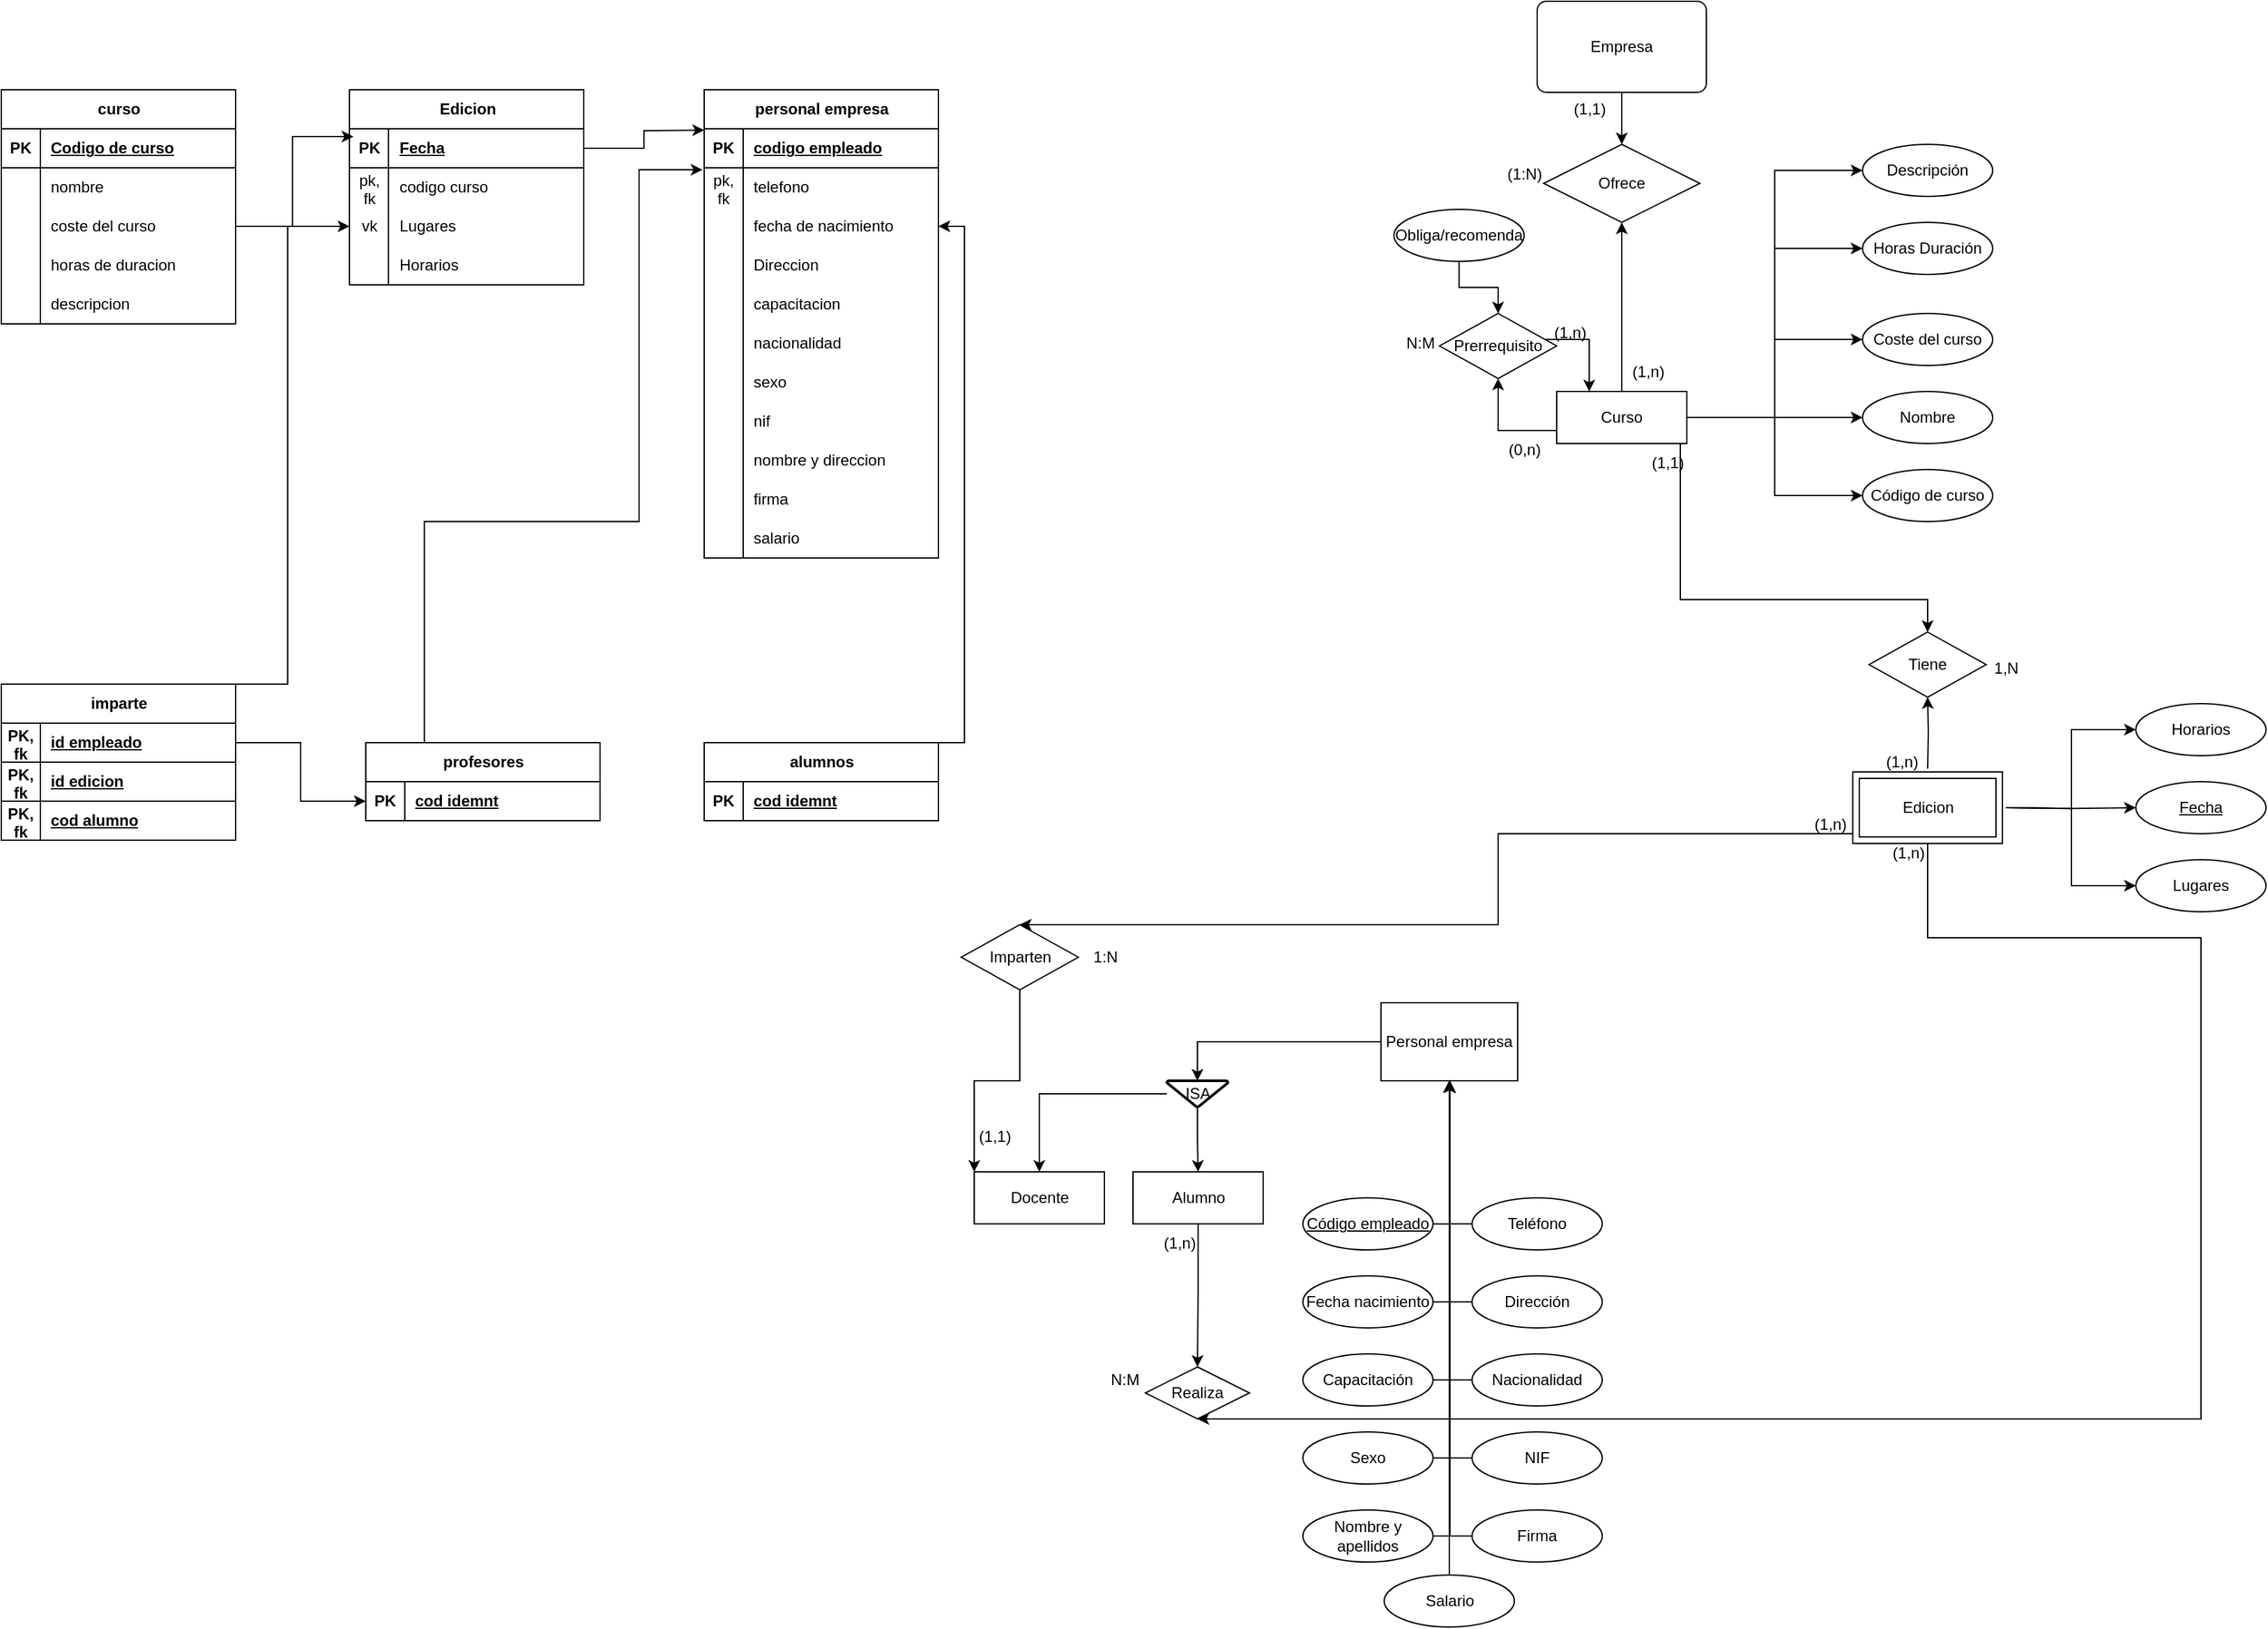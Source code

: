 <mxfile version="22.0.3" type="device">
  <diagram name="Página-1" id="xUtATmZy8wjz9PHD3V7L">
    <mxGraphModel dx="3623" dy="984" grid="1" gridSize="10" guides="1" tooltips="1" connect="1" arrows="1" fold="1" page="1" pageScale="1" pageWidth="827" pageHeight="1169" math="0" shadow="0">
      <root>
        <mxCell id="0" />
        <mxCell id="1" parent="0" />
        <mxCell id="mqHe-jSZlzRlxJdrR_HA-22" style="edgeStyle=orthogonalEdgeStyle;rounded=0;orthogonalLoop=1;jettySize=auto;html=1;entryX=0.5;entryY=0;entryDx=0;entryDy=0;" parent="1" source="mqHe-jSZlzRlxJdrR_HA-5" target="mqHe-jSZlzRlxJdrR_HA-20" edge="1">
          <mxGeometry relative="1" as="geometry" />
        </mxCell>
        <mxCell id="mqHe-jSZlzRlxJdrR_HA-5" value="Empresa" style="rounded=1;arcSize=10;whiteSpace=wrap;html=1;align=center;" parent="1" vertex="1">
          <mxGeometry x="90" y="50" width="130" height="70" as="geometry" />
        </mxCell>
        <mxCell id="mqHe-jSZlzRlxJdrR_HA-21" style="edgeStyle=orthogonalEdgeStyle;rounded=0;orthogonalLoop=1;jettySize=auto;html=1;entryX=0.5;entryY=1;entryDx=0;entryDy=0;" parent="1" source="mqHe-jSZlzRlxJdrR_HA-19" target="mqHe-jSZlzRlxJdrR_HA-20" edge="1">
          <mxGeometry relative="1" as="geometry" />
        </mxCell>
        <mxCell id="mqHe-jSZlzRlxJdrR_HA-33" style="edgeStyle=orthogonalEdgeStyle;rounded=0;orthogonalLoop=1;jettySize=auto;html=1;entryX=0;entryY=0.5;entryDx=0;entryDy=0;" parent="1" source="mqHe-jSZlzRlxJdrR_HA-19" target="mqHe-jSZlzRlxJdrR_HA-28" edge="1">
          <mxGeometry relative="1" as="geometry" />
        </mxCell>
        <mxCell id="mqHe-jSZlzRlxJdrR_HA-34" style="edgeStyle=orthogonalEdgeStyle;rounded=0;orthogonalLoop=1;jettySize=auto;html=1;entryX=0;entryY=0.5;entryDx=0;entryDy=0;" parent="1" source="mqHe-jSZlzRlxJdrR_HA-19" target="mqHe-jSZlzRlxJdrR_HA-26" edge="1">
          <mxGeometry relative="1" as="geometry" />
        </mxCell>
        <mxCell id="mqHe-jSZlzRlxJdrR_HA-35" style="edgeStyle=orthogonalEdgeStyle;rounded=0;orthogonalLoop=1;jettySize=auto;html=1;entryX=0;entryY=0.5;entryDx=0;entryDy=0;" parent="1" source="mqHe-jSZlzRlxJdrR_HA-19" target="mqHe-jSZlzRlxJdrR_HA-24" edge="1">
          <mxGeometry relative="1" as="geometry" />
        </mxCell>
        <mxCell id="mqHe-jSZlzRlxJdrR_HA-36" style="edgeStyle=orthogonalEdgeStyle;rounded=0;orthogonalLoop=1;jettySize=auto;html=1;entryX=0;entryY=0.5;entryDx=0;entryDy=0;" parent="1" source="mqHe-jSZlzRlxJdrR_HA-19" target="mqHe-jSZlzRlxJdrR_HA-30" edge="1">
          <mxGeometry relative="1" as="geometry" />
        </mxCell>
        <mxCell id="mqHe-jSZlzRlxJdrR_HA-37" style="edgeStyle=orthogonalEdgeStyle;rounded=0;orthogonalLoop=1;jettySize=auto;html=1;entryX=0;entryY=0.5;entryDx=0;entryDy=0;" parent="1" source="mqHe-jSZlzRlxJdrR_HA-19" target="mqHe-jSZlzRlxJdrR_HA-32" edge="1">
          <mxGeometry relative="1" as="geometry" />
        </mxCell>
        <mxCell id="mqHe-jSZlzRlxJdrR_HA-42" style="edgeStyle=orthogonalEdgeStyle;rounded=0;orthogonalLoop=1;jettySize=auto;html=1;entryX=0.5;entryY=0;entryDx=0;entryDy=0;" parent="1" source="mqHe-jSZlzRlxJdrR_HA-19" target="mqHe-jSZlzRlxJdrR_HA-41" edge="1">
          <mxGeometry relative="1" as="geometry">
            <Array as="points">
              <mxPoint x="200" y="510" />
              <mxPoint x="390" y="510" />
            </Array>
          </mxGeometry>
        </mxCell>
        <mxCell id="mqHe-jSZlzRlxJdrR_HA-49" style="edgeStyle=orthogonalEdgeStyle;rounded=0;orthogonalLoop=1;jettySize=auto;html=1;entryX=0.5;entryY=1;entryDx=0;entryDy=0;" parent="1" source="mqHe-jSZlzRlxJdrR_HA-19" target="mqHe-jSZlzRlxJdrR_HA-46" edge="1">
          <mxGeometry relative="1" as="geometry">
            <Array as="points">
              <mxPoint x="60" y="380" />
            </Array>
          </mxGeometry>
        </mxCell>
        <mxCell id="mqHe-jSZlzRlxJdrR_HA-19" value="Curso" style="whiteSpace=wrap;html=1;align=center;" parent="1" vertex="1">
          <mxGeometry x="105" y="350" width="100" height="40" as="geometry" />
        </mxCell>
        <mxCell id="mqHe-jSZlzRlxJdrR_HA-20" value="Ofrece" style="shape=rhombus;perimeter=rhombusPerimeter;whiteSpace=wrap;html=1;align=center;" parent="1" vertex="1">
          <mxGeometry x="95" y="160" width="120" height="60" as="geometry" />
        </mxCell>
        <mxCell id="mqHe-jSZlzRlxJdrR_HA-24" value="Coste del curso" style="ellipse;whiteSpace=wrap;html=1;align=center;" parent="1" vertex="1">
          <mxGeometry x="340" y="290" width="100" height="40" as="geometry" />
        </mxCell>
        <mxCell id="mqHe-jSZlzRlxJdrR_HA-26" value="Horas Duración" style="ellipse;whiteSpace=wrap;html=1;align=center;" parent="1" vertex="1">
          <mxGeometry x="340" y="220" width="100" height="40" as="geometry" />
        </mxCell>
        <mxCell id="mqHe-jSZlzRlxJdrR_HA-28" value="Descripción" style="ellipse;whiteSpace=wrap;html=1;align=center;" parent="1" vertex="1">
          <mxGeometry x="340" y="160" width="100" height="40" as="geometry" />
        </mxCell>
        <mxCell id="mqHe-jSZlzRlxJdrR_HA-30" value="Nombre" style="ellipse;whiteSpace=wrap;html=1;align=center;" parent="1" vertex="1">
          <mxGeometry x="340" y="350" width="100" height="40" as="geometry" />
        </mxCell>
        <mxCell id="mqHe-jSZlzRlxJdrR_HA-32" value="Código de curso" style="ellipse;whiteSpace=wrap;html=1;align=center;" parent="1" vertex="1">
          <mxGeometry x="340" y="410" width="100" height="40" as="geometry" />
        </mxCell>
        <mxCell id="mqHe-jSZlzRlxJdrR_HA-41" value="Tiene" style="shape=rhombus;perimeter=rhombusPerimeter;whiteSpace=wrap;html=1;align=center;" parent="1" vertex="1">
          <mxGeometry x="345" y="535" width="90" height="50" as="geometry" />
        </mxCell>
        <mxCell id="mqHe-jSZlzRlxJdrR_HA-44" style="edgeStyle=orthogonalEdgeStyle;rounded=0;orthogonalLoop=1;jettySize=auto;html=1;entryX=0.5;entryY=1;entryDx=0;entryDy=0;" parent="1" target="mqHe-jSZlzRlxJdrR_HA-41" edge="1">
          <mxGeometry relative="1" as="geometry">
            <mxPoint x="390" y="640" as="sourcePoint" />
          </mxGeometry>
        </mxCell>
        <mxCell id="mqHe-jSZlzRlxJdrR_HA-86" style="edgeStyle=orthogonalEdgeStyle;rounded=0;orthogonalLoop=1;jettySize=auto;html=1;entryX=0;entryY=0.5;entryDx=0;entryDy=0;" parent="1" target="mqHe-jSZlzRlxJdrR_HA-83" edge="1">
          <mxGeometry relative="1" as="geometry">
            <mxPoint x="450" y="670.053" as="sourcePoint" />
          </mxGeometry>
        </mxCell>
        <mxCell id="mqHe-jSZlzRlxJdrR_HA-87" style="edgeStyle=orthogonalEdgeStyle;rounded=0;orthogonalLoop=1;jettySize=auto;html=1;entryX=0;entryY=0.5;entryDx=0;entryDy=0;" parent="1" edge="1">
          <mxGeometry relative="1" as="geometry">
            <mxPoint x="450" y="670.053" as="sourcePoint" />
            <mxPoint x="550" y="670" as="targetPoint" />
          </mxGeometry>
        </mxCell>
        <mxCell id="mqHe-jSZlzRlxJdrR_HA-88" style="edgeStyle=orthogonalEdgeStyle;rounded=0;orthogonalLoop=1;jettySize=auto;html=1;entryX=0;entryY=0.5;entryDx=0;entryDy=0;" parent="1" target="mqHe-jSZlzRlxJdrR_HA-85" edge="1">
          <mxGeometry relative="1" as="geometry">
            <mxPoint x="450" y="670.053" as="sourcePoint" />
          </mxGeometry>
        </mxCell>
        <mxCell id="mqHe-jSZlzRlxJdrR_HA-50" style="edgeStyle=orthogonalEdgeStyle;rounded=0;orthogonalLoop=1;jettySize=auto;html=1;entryX=0.25;entryY=0;entryDx=0;entryDy=0;" parent="1" source="mqHe-jSZlzRlxJdrR_HA-46" target="mqHe-jSZlzRlxJdrR_HA-19" edge="1">
          <mxGeometry relative="1" as="geometry">
            <Array as="points">
              <mxPoint x="130" y="310" />
            </Array>
          </mxGeometry>
        </mxCell>
        <mxCell id="mqHe-jSZlzRlxJdrR_HA-46" value="Prerrequisito" style="shape=rhombus;perimeter=rhombusPerimeter;whiteSpace=wrap;html=1;align=center;" parent="1" vertex="1">
          <mxGeometry x="15" y="290" width="90" height="50" as="geometry" />
        </mxCell>
        <mxCell id="mqHe-jSZlzRlxJdrR_HA-117" style="edgeStyle=orthogonalEdgeStyle;rounded=0;orthogonalLoop=1;jettySize=auto;html=1;entryX=0;entryY=0;entryDx=0;entryDy=0;" parent="1" source="mqHe-jSZlzRlxJdrR_HA-51" target="mqHe-jSZlzRlxJdrR_HA-113" edge="1">
          <mxGeometry relative="1" as="geometry" />
        </mxCell>
        <mxCell id="mqHe-jSZlzRlxJdrR_HA-51" value="Imparten" style="shape=rhombus;perimeter=rhombusPerimeter;whiteSpace=wrap;html=1;align=center;" parent="1" vertex="1">
          <mxGeometry x="-352.5" y="760" width="90" height="50" as="geometry" />
        </mxCell>
        <mxCell id="mqHe-jSZlzRlxJdrR_HA-53" value="Personal empresa" style="whiteSpace=wrap;html=1;align=center;" parent="1" vertex="1">
          <mxGeometry x="-30" y="820" width="105" height="60" as="geometry" />
        </mxCell>
        <mxCell id="mqHe-jSZlzRlxJdrR_HA-68" style="edgeStyle=orthogonalEdgeStyle;rounded=0;orthogonalLoop=1;jettySize=auto;html=1;entryX=0.5;entryY=1;entryDx=0;entryDy=0;" parent="1" target="mqHe-jSZlzRlxJdrR_HA-53" edge="1">
          <mxGeometry relative="1" as="geometry">
            <mxPoint x="5.0" y="990.053" as="sourcePoint" />
            <Array as="points">
              <mxPoint x="23" y="990" />
              <mxPoint x="23" y="920" />
            </Array>
          </mxGeometry>
        </mxCell>
        <mxCell id="mqHe-jSZlzRlxJdrR_HA-72" style="edgeStyle=orthogonalEdgeStyle;rounded=0;orthogonalLoop=1;jettySize=auto;html=1;entryX=0.5;entryY=1;entryDx=0;entryDy=0;" parent="1" source="mqHe-jSZlzRlxJdrR_HA-58" target="mqHe-jSZlzRlxJdrR_HA-53" edge="1">
          <mxGeometry relative="1" as="geometry">
            <Array as="points">
              <mxPoint x="23" y="1050" />
              <mxPoint x="23" y="950" />
            </Array>
          </mxGeometry>
        </mxCell>
        <mxCell id="mqHe-jSZlzRlxJdrR_HA-58" value="Fecha nacimiento" style="ellipse;whiteSpace=wrap;html=1;align=center;" parent="1" vertex="1">
          <mxGeometry x="-90" y="1030" width="100" height="40" as="geometry" />
        </mxCell>
        <mxCell id="mqHe-jSZlzRlxJdrR_HA-77" style="edgeStyle=orthogonalEdgeStyle;rounded=0;orthogonalLoop=1;jettySize=auto;html=1;" parent="1" source="mqHe-jSZlzRlxJdrR_HA-59" target="mqHe-jSZlzRlxJdrR_HA-53" edge="1">
          <mxGeometry relative="1" as="geometry">
            <Array as="points">
              <mxPoint x="23" y="1170" />
            </Array>
          </mxGeometry>
        </mxCell>
        <mxCell id="mqHe-jSZlzRlxJdrR_HA-59" value="NIF" style="ellipse;whiteSpace=wrap;html=1;align=center;" parent="1" vertex="1">
          <mxGeometry x="40" y="1150" width="100" height="40" as="geometry" />
        </mxCell>
        <mxCell id="mqHe-jSZlzRlxJdrR_HA-69" style="edgeStyle=orthogonalEdgeStyle;rounded=0;orthogonalLoop=1;jettySize=auto;html=1;entryX=0.5;entryY=1;entryDx=0;entryDy=0;" parent="1" source="mqHe-jSZlzRlxJdrR_HA-60" target="mqHe-jSZlzRlxJdrR_HA-53" edge="1">
          <mxGeometry relative="1" as="geometry">
            <Array as="points">
              <mxPoint x="23" y="990" />
              <mxPoint x="23" y="920" />
            </Array>
          </mxGeometry>
        </mxCell>
        <mxCell id="mqHe-jSZlzRlxJdrR_HA-60" value="Teléfono" style="ellipse;whiteSpace=wrap;html=1;align=center;" parent="1" vertex="1">
          <mxGeometry x="40" y="970" width="100" height="40" as="geometry" />
        </mxCell>
        <mxCell id="mqHe-jSZlzRlxJdrR_HA-73" style="edgeStyle=orthogonalEdgeStyle;rounded=0;orthogonalLoop=1;jettySize=auto;html=1;entryX=0.5;entryY=1;entryDx=0;entryDy=0;" parent="1" source="mqHe-jSZlzRlxJdrR_HA-61" target="mqHe-jSZlzRlxJdrR_HA-53" edge="1">
          <mxGeometry relative="1" as="geometry">
            <Array as="points">
              <mxPoint x="23" y="1050" />
              <mxPoint x="23" y="950" />
            </Array>
          </mxGeometry>
        </mxCell>
        <mxCell id="mqHe-jSZlzRlxJdrR_HA-61" value="Dirección" style="ellipse;whiteSpace=wrap;html=1;align=center;" parent="1" vertex="1">
          <mxGeometry x="40" y="1030" width="100" height="40" as="geometry" />
        </mxCell>
        <mxCell id="mqHe-jSZlzRlxJdrR_HA-78" style="edgeStyle=orthogonalEdgeStyle;rounded=0;orthogonalLoop=1;jettySize=auto;html=1;" parent="1" source="mqHe-jSZlzRlxJdrR_HA-62" target="mqHe-jSZlzRlxJdrR_HA-53" edge="1">
          <mxGeometry relative="1" as="geometry">
            <Array as="points">
              <mxPoint x="23" y="1230" />
            </Array>
          </mxGeometry>
        </mxCell>
        <mxCell id="mqHe-jSZlzRlxJdrR_HA-62" value="Nombre y apellidos" style="ellipse;whiteSpace=wrap;html=1;align=center;" parent="1" vertex="1">
          <mxGeometry x="-90" y="1210" width="100" height="40" as="geometry" />
        </mxCell>
        <mxCell id="mqHe-jSZlzRlxJdrR_HA-80" style="edgeStyle=orthogonalEdgeStyle;rounded=0;orthogonalLoop=1;jettySize=auto;html=1;" parent="1" source="mqHe-jSZlzRlxJdrR_HA-63" target="mqHe-jSZlzRlxJdrR_HA-53" edge="1">
          <mxGeometry relative="1" as="geometry" />
        </mxCell>
        <mxCell id="mqHe-jSZlzRlxJdrR_HA-63" value="Salario" style="ellipse;whiteSpace=wrap;html=1;align=center;" parent="1" vertex="1">
          <mxGeometry x="-27.5" y="1260" width="100" height="40" as="geometry" />
        </mxCell>
        <mxCell id="mqHe-jSZlzRlxJdrR_HA-79" style="edgeStyle=orthogonalEdgeStyle;rounded=0;orthogonalLoop=1;jettySize=auto;html=1;" parent="1" source="mqHe-jSZlzRlxJdrR_HA-64" target="mqHe-jSZlzRlxJdrR_HA-53" edge="1">
          <mxGeometry relative="1" as="geometry">
            <Array as="points">
              <mxPoint x="23" y="1230" />
            </Array>
          </mxGeometry>
        </mxCell>
        <mxCell id="mqHe-jSZlzRlxJdrR_HA-64" value="Firma" style="ellipse;whiteSpace=wrap;html=1;align=center;" parent="1" vertex="1">
          <mxGeometry x="40" y="1210" width="100" height="40" as="geometry" />
        </mxCell>
        <mxCell id="mqHe-jSZlzRlxJdrR_HA-82" style="edgeStyle=orthogonalEdgeStyle;rounded=0;orthogonalLoop=1;jettySize=auto;html=1;entryX=0.5;entryY=1;entryDx=0;entryDy=0;" parent="1" source="mqHe-jSZlzRlxJdrR_HA-65" target="mqHe-jSZlzRlxJdrR_HA-53" edge="1">
          <mxGeometry relative="1" as="geometry">
            <Array as="points">
              <mxPoint x="23" y="1170" />
              <mxPoint x="23" y="1010" />
            </Array>
          </mxGeometry>
        </mxCell>
        <mxCell id="mqHe-jSZlzRlxJdrR_HA-65" value="Sexo" style="ellipse;whiteSpace=wrap;html=1;align=center;" parent="1" vertex="1">
          <mxGeometry x="-90" y="1150" width="100" height="40" as="geometry" />
        </mxCell>
        <mxCell id="mqHe-jSZlzRlxJdrR_HA-75" style="edgeStyle=orthogonalEdgeStyle;rounded=0;orthogonalLoop=1;jettySize=auto;html=1;entryX=0.5;entryY=1;entryDx=0;entryDy=0;" parent="1" source="mqHe-jSZlzRlxJdrR_HA-66" target="mqHe-jSZlzRlxJdrR_HA-53" edge="1">
          <mxGeometry relative="1" as="geometry">
            <Array as="points">
              <mxPoint x="23" y="1110" />
              <mxPoint x="23" y="980" />
            </Array>
          </mxGeometry>
        </mxCell>
        <mxCell id="mqHe-jSZlzRlxJdrR_HA-66" value="Nacionalidad" style="ellipse;whiteSpace=wrap;html=1;align=center;" parent="1" vertex="1">
          <mxGeometry x="40" y="1090" width="100" height="40" as="geometry" />
        </mxCell>
        <mxCell id="mqHe-jSZlzRlxJdrR_HA-74" style="edgeStyle=orthogonalEdgeStyle;rounded=0;orthogonalLoop=1;jettySize=auto;html=1;entryX=0.5;entryY=1;entryDx=0;entryDy=0;" parent="1" source="mqHe-jSZlzRlxJdrR_HA-67" target="mqHe-jSZlzRlxJdrR_HA-53" edge="1">
          <mxGeometry relative="1" as="geometry">
            <Array as="points">
              <mxPoint x="23" y="1110" />
              <mxPoint x="23" y="980" />
            </Array>
          </mxGeometry>
        </mxCell>
        <mxCell id="mqHe-jSZlzRlxJdrR_HA-67" value="Capacitación" style="ellipse;whiteSpace=wrap;html=1;align=center;" parent="1" vertex="1">
          <mxGeometry x="-90" y="1090" width="100" height="40" as="geometry" />
        </mxCell>
        <mxCell id="mqHe-jSZlzRlxJdrR_HA-83" value="Horarios" style="ellipse;whiteSpace=wrap;html=1;align=center;" parent="1" vertex="1">
          <mxGeometry x="550" y="590" width="100" height="40" as="geometry" />
        </mxCell>
        <mxCell id="mqHe-jSZlzRlxJdrR_HA-85" value="Lugares" style="ellipse;whiteSpace=wrap;html=1;align=center;" parent="1" vertex="1">
          <mxGeometry x="550" y="710" width="100" height="40" as="geometry" />
        </mxCell>
        <mxCell id="mqHe-jSZlzRlxJdrR_HA-91" value="(1,1)" style="text;html=1;align=center;verticalAlign=middle;resizable=0;points=[];autosize=1;strokeColor=none;fillColor=none;" parent="1" vertex="1">
          <mxGeometry x="105" y="118" width="50" height="30" as="geometry" />
        </mxCell>
        <mxCell id="mqHe-jSZlzRlxJdrR_HA-92" value="(1:N)" style="text;html=1;align=center;verticalAlign=middle;resizable=0;points=[];autosize=1;strokeColor=none;fillColor=none;" parent="1" vertex="1">
          <mxGeometry x="55" y="168" width="50" height="30" as="geometry" />
        </mxCell>
        <mxCell id="mqHe-jSZlzRlxJdrR_HA-93" value="(1,n)" style="text;html=1;align=center;verticalAlign=middle;resizable=0;points=[];autosize=1;strokeColor=none;fillColor=none;" parent="1" vertex="1">
          <mxGeometry x="150" y="320" width="50" height="30" as="geometry" />
        </mxCell>
        <mxCell id="mqHe-jSZlzRlxJdrR_HA-94" value="(0,n)" style="text;html=1;align=center;verticalAlign=middle;resizable=0;points=[];autosize=1;strokeColor=none;fillColor=none;" parent="1" vertex="1">
          <mxGeometry x="55" y="380" width="50" height="30" as="geometry" />
        </mxCell>
        <mxCell id="mqHe-jSZlzRlxJdrR_HA-97" value="(1,n)" style="text;html=1;align=center;verticalAlign=middle;resizable=0;points=[];autosize=1;strokeColor=none;fillColor=none;" parent="1" vertex="1">
          <mxGeometry x="90" y="290" width="50" height="30" as="geometry" />
        </mxCell>
        <mxCell id="mqHe-jSZlzRlxJdrR_HA-99" style="edgeStyle=orthogonalEdgeStyle;rounded=0;orthogonalLoop=1;jettySize=auto;html=1;entryX=0.5;entryY=0;entryDx=0;entryDy=0;" parent="1" source="mqHe-jSZlzRlxJdrR_HA-98" target="mqHe-jSZlzRlxJdrR_HA-46" edge="1">
          <mxGeometry relative="1" as="geometry" />
        </mxCell>
        <mxCell id="mqHe-jSZlzRlxJdrR_HA-98" value="Obliga/recomenda" style="ellipse;whiteSpace=wrap;html=1;align=center;" parent="1" vertex="1">
          <mxGeometry x="-20" y="210" width="100" height="40" as="geometry" />
        </mxCell>
        <mxCell id="mqHe-jSZlzRlxJdrR_HA-100" value="(1,1)" style="text;html=1;align=center;verticalAlign=middle;resizable=0;points=[];autosize=1;strokeColor=none;fillColor=none;" parent="1" vertex="1">
          <mxGeometry x="165" y="390" width="50" height="30" as="geometry" />
        </mxCell>
        <mxCell id="mqHe-jSZlzRlxJdrR_HA-101" value="(1,n)" style="text;html=1;align=center;verticalAlign=middle;resizable=0;points=[];autosize=1;strokeColor=none;fillColor=none;" parent="1" vertex="1">
          <mxGeometry x="345" y="620" width="50" height="30" as="geometry" />
        </mxCell>
        <mxCell id="mqHe-jSZlzRlxJdrR_HA-102" value="Fecha" style="ellipse;whiteSpace=wrap;html=1;align=center;fontStyle=4;" parent="1" vertex="1">
          <mxGeometry x="550" y="650" width="100" height="40" as="geometry" />
        </mxCell>
        <mxCell id="mqHe-jSZlzRlxJdrR_HA-116" style="edgeStyle=orthogonalEdgeStyle;rounded=0;orthogonalLoop=1;jettySize=auto;html=1;entryX=0.5;entryY=0;entryDx=0;entryDy=0;" parent="1" source="mqHe-jSZlzRlxJdrR_HA-103" target="mqHe-jSZlzRlxJdrR_HA-51" edge="1">
          <mxGeometry relative="1" as="geometry">
            <Array as="points">
              <mxPoint x="60" y="690" />
            </Array>
          </mxGeometry>
        </mxCell>
        <mxCell id="mqHe-jSZlzRlxJdrR_HA-121" style="edgeStyle=orthogonalEdgeStyle;rounded=0;orthogonalLoop=1;jettySize=auto;html=1;entryX=0.5;entryY=1;entryDx=0;entryDy=0;" parent="1" source="mqHe-jSZlzRlxJdrR_HA-103" target="mqHe-jSZlzRlxJdrR_HA-120" edge="1">
          <mxGeometry relative="1" as="geometry">
            <Array as="points">
              <mxPoint x="390" y="770" />
              <mxPoint x="600" y="770" />
              <mxPoint x="600" y="1140" />
            </Array>
          </mxGeometry>
        </mxCell>
        <mxCell id="mqHe-jSZlzRlxJdrR_HA-103" value="Edicion" style="shape=ext;margin=3;double=1;whiteSpace=wrap;html=1;align=center;" parent="1" vertex="1">
          <mxGeometry x="332.5" y="642.5" width="115" height="55" as="geometry" />
        </mxCell>
        <mxCell id="mqHe-jSZlzRlxJdrR_HA-104" value="1,N" style="text;html=1;align=center;verticalAlign=middle;resizable=0;points=[];autosize=1;strokeColor=none;fillColor=none;" parent="1" vertex="1">
          <mxGeometry x="430" y="548" width="40" height="30" as="geometry" />
        </mxCell>
        <mxCell id="mqHe-jSZlzRlxJdrR_HA-105" value="N:M" style="text;html=1;align=center;verticalAlign=middle;resizable=0;points=[];autosize=1;strokeColor=none;fillColor=none;" parent="1" vertex="1">
          <mxGeometry x="-25" y="298" width="50" height="30" as="geometry" />
        </mxCell>
        <mxCell id="mqHe-jSZlzRlxJdrR_HA-106" value="(1,n)" style="text;html=1;align=center;verticalAlign=middle;resizable=0;points=[];autosize=1;strokeColor=none;fillColor=none;" parent="1" vertex="1">
          <mxGeometry x="290" y="667.5" width="50" height="30" as="geometry" />
        </mxCell>
        <mxCell id="mqHe-jSZlzRlxJdrR_HA-108" value="Código empleado" style="ellipse;whiteSpace=wrap;html=1;align=center;fontStyle=4;" parent="1" vertex="1">
          <mxGeometry x="-90" y="970" width="100" height="40" as="geometry" />
        </mxCell>
        <mxCell id="mqHe-jSZlzRlxJdrR_HA-114" style="edgeStyle=orthogonalEdgeStyle;rounded=0;orthogonalLoop=1;jettySize=auto;html=1;entryX=0.5;entryY=0;entryDx=0;entryDy=0;" parent="1" source="mqHe-jSZlzRlxJdrR_HA-110" target="mqHe-jSZlzRlxJdrR_HA-112" edge="1">
          <mxGeometry relative="1" as="geometry" />
        </mxCell>
        <mxCell id="mqHe-jSZlzRlxJdrR_HA-115" style="edgeStyle=orthogonalEdgeStyle;rounded=0;orthogonalLoop=1;jettySize=auto;html=1;entryX=0.5;entryY=0;entryDx=0;entryDy=0;" parent="1" source="mqHe-jSZlzRlxJdrR_HA-110" target="mqHe-jSZlzRlxJdrR_HA-113" edge="1">
          <mxGeometry relative="1" as="geometry" />
        </mxCell>
        <mxCell id="mqHe-jSZlzRlxJdrR_HA-110" value="ISA" style="strokeWidth=2;html=1;shape=mxgraph.flowchart.merge_or_storage;whiteSpace=wrap;" parent="1" vertex="1">
          <mxGeometry x="-194.5" y="880" width="47" height="20" as="geometry" />
        </mxCell>
        <mxCell id="mqHe-jSZlzRlxJdrR_HA-111" style="edgeStyle=orthogonalEdgeStyle;rounded=0;orthogonalLoop=1;jettySize=auto;html=1;entryX=0.5;entryY=0;entryDx=0;entryDy=0;entryPerimeter=0;" parent="1" source="mqHe-jSZlzRlxJdrR_HA-53" target="mqHe-jSZlzRlxJdrR_HA-110" edge="1">
          <mxGeometry relative="1" as="geometry" />
        </mxCell>
        <mxCell id="mqHe-jSZlzRlxJdrR_HA-122" style="edgeStyle=orthogonalEdgeStyle;rounded=0;orthogonalLoop=1;jettySize=auto;html=1;entryX=0.5;entryY=0;entryDx=0;entryDy=0;" parent="1" source="mqHe-jSZlzRlxJdrR_HA-112" target="mqHe-jSZlzRlxJdrR_HA-120" edge="1">
          <mxGeometry relative="1" as="geometry" />
        </mxCell>
        <mxCell id="mqHe-jSZlzRlxJdrR_HA-112" value="Alumno" style="whiteSpace=wrap;html=1;align=center;" parent="1" vertex="1">
          <mxGeometry x="-220.5" y="950" width="100" height="40" as="geometry" />
        </mxCell>
        <mxCell id="mqHe-jSZlzRlxJdrR_HA-113" value="Docente" style="whiteSpace=wrap;html=1;align=center;" parent="1" vertex="1">
          <mxGeometry x="-342.5" y="950" width="100" height="40" as="geometry" />
        </mxCell>
        <mxCell id="mqHe-jSZlzRlxJdrR_HA-118" value="1:N" style="text;html=1;align=center;verticalAlign=middle;resizable=0;points=[];autosize=1;strokeColor=none;fillColor=none;" parent="1" vertex="1">
          <mxGeometry x="-262.5" y="770" width="40" height="30" as="geometry" />
        </mxCell>
        <mxCell id="mqHe-jSZlzRlxJdrR_HA-119" value="(1,1)" style="text;html=1;align=center;verticalAlign=middle;resizable=0;points=[];autosize=1;strokeColor=none;fillColor=none;" parent="1" vertex="1">
          <mxGeometry x="-352.5" y="908" width="50" height="30" as="geometry" />
        </mxCell>
        <mxCell id="mqHe-jSZlzRlxJdrR_HA-120" value="Realiza" style="shape=rhombus;perimeter=rhombusPerimeter;whiteSpace=wrap;html=1;align=center;" parent="1" vertex="1">
          <mxGeometry x="-211" y="1100" width="80" height="40" as="geometry" />
        </mxCell>
        <mxCell id="mqHe-jSZlzRlxJdrR_HA-123" value="(1,n)" style="text;html=1;align=center;verticalAlign=middle;resizable=0;points=[];autosize=1;strokeColor=none;fillColor=none;" parent="1" vertex="1">
          <mxGeometry x="-210.5" y="990" width="50" height="30" as="geometry" />
        </mxCell>
        <mxCell id="mqHe-jSZlzRlxJdrR_HA-124" value="N:M" style="text;html=1;align=center;verticalAlign=middle;resizable=0;points=[];autosize=1;strokeColor=none;fillColor=none;" parent="1" vertex="1">
          <mxGeometry x="-252.5" y="1095" width="50" height="30" as="geometry" />
        </mxCell>
        <mxCell id="mqHe-jSZlzRlxJdrR_HA-125" value="(1,n)" style="text;html=1;align=center;verticalAlign=middle;resizable=0;points=[];autosize=1;strokeColor=none;fillColor=none;" parent="1" vertex="1">
          <mxGeometry x="350" y="690" width="50" height="30" as="geometry" />
        </mxCell>
        <mxCell id="zJERzq53NZL7aAqvgZ14-1" value="curso&lt;br&gt;" style="shape=table;startSize=30;container=1;collapsible=1;childLayout=tableLayout;fixedRows=1;rowLines=0;fontStyle=1;align=center;resizeLast=1;html=1;" vertex="1" parent="1">
          <mxGeometry x="-1090" y="118" width="180" height="180" as="geometry" />
        </mxCell>
        <mxCell id="zJERzq53NZL7aAqvgZ14-2" value="" style="shape=tableRow;horizontal=0;startSize=0;swimlaneHead=0;swimlaneBody=0;fillColor=none;collapsible=0;dropTarget=0;points=[[0,0.5],[1,0.5]];portConstraint=eastwest;top=0;left=0;right=0;bottom=1;" vertex="1" parent="zJERzq53NZL7aAqvgZ14-1">
          <mxGeometry y="30" width="180" height="30" as="geometry" />
        </mxCell>
        <mxCell id="zJERzq53NZL7aAqvgZ14-3" value="PK" style="shape=partialRectangle;connectable=0;fillColor=none;top=0;left=0;bottom=0;right=0;fontStyle=1;overflow=hidden;whiteSpace=wrap;html=1;" vertex="1" parent="zJERzq53NZL7aAqvgZ14-2">
          <mxGeometry width="30" height="30" as="geometry">
            <mxRectangle width="30" height="30" as="alternateBounds" />
          </mxGeometry>
        </mxCell>
        <mxCell id="zJERzq53NZL7aAqvgZ14-4" value="Codigo de curso" style="shape=partialRectangle;connectable=0;fillColor=none;top=0;left=0;bottom=0;right=0;align=left;spacingLeft=6;fontStyle=5;overflow=hidden;whiteSpace=wrap;html=1;" vertex="1" parent="zJERzq53NZL7aAqvgZ14-2">
          <mxGeometry x="30" width="150" height="30" as="geometry">
            <mxRectangle width="150" height="30" as="alternateBounds" />
          </mxGeometry>
        </mxCell>
        <mxCell id="zJERzq53NZL7aAqvgZ14-5" value="" style="shape=tableRow;horizontal=0;startSize=0;swimlaneHead=0;swimlaneBody=0;fillColor=none;collapsible=0;dropTarget=0;points=[[0,0.5],[1,0.5]];portConstraint=eastwest;top=0;left=0;right=0;bottom=0;" vertex="1" parent="zJERzq53NZL7aAqvgZ14-1">
          <mxGeometry y="60" width="180" height="30" as="geometry" />
        </mxCell>
        <mxCell id="zJERzq53NZL7aAqvgZ14-6" value="" style="shape=partialRectangle;connectable=0;fillColor=none;top=0;left=0;bottom=0;right=0;editable=1;overflow=hidden;whiteSpace=wrap;html=1;" vertex="1" parent="zJERzq53NZL7aAqvgZ14-5">
          <mxGeometry width="30" height="30" as="geometry">
            <mxRectangle width="30" height="30" as="alternateBounds" />
          </mxGeometry>
        </mxCell>
        <mxCell id="zJERzq53NZL7aAqvgZ14-7" value="nombre" style="shape=partialRectangle;connectable=0;fillColor=none;top=0;left=0;bottom=0;right=0;align=left;spacingLeft=6;overflow=hidden;whiteSpace=wrap;html=1;" vertex="1" parent="zJERzq53NZL7aAqvgZ14-5">
          <mxGeometry x="30" width="150" height="30" as="geometry">
            <mxRectangle width="150" height="30" as="alternateBounds" />
          </mxGeometry>
        </mxCell>
        <mxCell id="zJERzq53NZL7aAqvgZ14-8" value="" style="shape=tableRow;horizontal=0;startSize=0;swimlaneHead=0;swimlaneBody=0;fillColor=none;collapsible=0;dropTarget=0;points=[[0,0.5],[1,0.5]];portConstraint=eastwest;top=0;left=0;right=0;bottom=0;" vertex="1" parent="zJERzq53NZL7aAqvgZ14-1">
          <mxGeometry y="90" width="180" height="30" as="geometry" />
        </mxCell>
        <mxCell id="zJERzq53NZL7aAqvgZ14-9" value="" style="shape=partialRectangle;connectable=0;fillColor=none;top=0;left=0;bottom=0;right=0;editable=1;overflow=hidden;whiteSpace=wrap;html=1;" vertex="1" parent="zJERzq53NZL7aAqvgZ14-8">
          <mxGeometry width="30" height="30" as="geometry">
            <mxRectangle width="30" height="30" as="alternateBounds" />
          </mxGeometry>
        </mxCell>
        <mxCell id="zJERzq53NZL7aAqvgZ14-10" value="coste del curso" style="shape=partialRectangle;connectable=0;fillColor=none;top=0;left=0;bottom=0;right=0;align=left;spacingLeft=6;overflow=hidden;whiteSpace=wrap;html=1;" vertex="1" parent="zJERzq53NZL7aAqvgZ14-8">
          <mxGeometry x="30" width="150" height="30" as="geometry">
            <mxRectangle width="150" height="30" as="alternateBounds" />
          </mxGeometry>
        </mxCell>
        <mxCell id="zJERzq53NZL7aAqvgZ14-11" value="" style="shape=tableRow;horizontal=0;startSize=0;swimlaneHead=0;swimlaneBody=0;fillColor=none;collapsible=0;dropTarget=0;points=[[0,0.5],[1,0.5]];portConstraint=eastwest;top=0;left=0;right=0;bottom=0;" vertex="1" parent="zJERzq53NZL7aAqvgZ14-1">
          <mxGeometry y="120" width="180" height="30" as="geometry" />
        </mxCell>
        <mxCell id="zJERzq53NZL7aAqvgZ14-12" value="" style="shape=partialRectangle;connectable=0;fillColor=none;top=0;left=0;bottom=0;right=0;editable=1;overflow=hidden;whiteSpace=wrap;html=1;" vertex="1" parent="zJERzq53NZL7aAqvgZ14-11">
          <mxGeometry width="30" height="30" as="geometry">
            <mxRectangle width="30" height="30" as="alternateBounds" />
          </mxGeometry>
        </mxCell>
        <mxCell id="zJERzq53NZL7aAqvgZ14-13" value="horas de duracion" style="shape=partialRectangle;connectable=0;fillColor=none;top=0;left=0;bottom=0;right=0;align=left;spacingLeft=6;overflow=hidden;whiteSpace=wrap;html=1;" vertex="1" parent="zJERzq53NZL7aAqvgZ14-11">
          <mxGeometry x="30" width="150" height="30" as="geometry">
            <mxRectangle width="150" height="30" as="alternateBounds" />
          </mxGeometry>
        </mxCell>
        <mxCell id="zJERzq53NZL7aAqvgZ14-32" value="" style="shape=tableRow;horizontal=0;startSize=0;swimlaneHead=0;swimlaneBody=0;fillColor=none;collapsible=0;dropTarget=0;points=[[0,0.5],[1,0.5]];portConstraint=eastwest;top=0;left=0;right=0;bottom=0;" vertex="1" parent="zJERzq53NZL7aAqvgZ14-1">
          <mxGeometry y="150" width="180" height="30" as="geometry" />
        </mxCell>
        <mxCell id="zJERzq53NZL7aAqvgZ14-33" value="" style="shape=partialRectangle;connectable=0;fillColor=none;top=0;left=0;bottom=0;right=0;editable=1;overflow=hidden;whiteSpace=wrap;html=1;" vertex="1" parent="zJERzq53NZL7aAqvgZ14-32">
          <mxGeometry width="30" height="30" as="geometry">
            <mxRectangle width="30" height="30" as="alternateBounds" />
          </mxGeometry>
        </mxCell>
        <mxCell id="zJERzq53NZL7aAqvgZ14-34" value="descripcion" style="shape=partialRectangle;connectable=0;fillColor=none;top=0;left=0;bottom=0;right=0;align=left;spacingLeft=6;overflow=hidden;whiteSpace=wrap;html=1;" vertex="1" parent="zJERzq53NZL7aAqvgZ14-32">
          <mxGeometry x="30" width="150" height="30" as="geometry">
            <mxRectangle width="150" height="30" as="alternateBounds" />
          </mxGeometry>
        </mxCell>
        <mxCell id="zJERzq53NZL7aAqvgZ14-48" value="Edicion" style="shape=table;startSize=30;container=1;collapsible=1;childLayout=tableLayout;fixedRows=1;rowLines=0;fontStyle=1;align=center;resizeLast=1;html=1;" vertex="1" parent="1">
          <mxGeometry x="-822.5" y="118" width="180" height="150" as="geometry" />
        </mxCell>
        <mxCell id="zJERzq53NZL7aAqvgZ14-49" value="" style="shape=tableRow;horizontal=0;startSize=0;swimlaneHead=0;swimlaneBody=0;fillColor=none;collapsible=0;dropTarget=0;points=[[0,0.5],[1,0.5]];portConstraint=eastwest;top=0;left=0;right=0;bottom=1;" vertex="1" parent="zJERzq53NZL7aAqvgZ14-48">
          <mxGeometry y="30" width="180" height="30" as="geometry" />
        </mxCell>
        <mxCell id="zJERzq53NZL7aAqvgZ14-50" value="PK" style="shape=partialRectangle;connectable=0;fillColor=none;top=0;left=0;bottom=0;right=0;fontStyle=1;overflow=hidden;whiteSpace=wrap;html=1;" vertex="1" parent="zJERzq53NZL7aAqvgZ14-49">
          <mxGeometry width="30" height="30" as="geometry">
            <mxRectangle width="30" height="30" as="alternateBounds" />
          </mxGeometry>
        </mxCell>
        <mxCell id="zJERzq53NZL7aAqvgZ14-51" value="Fecha" style="shape=partialRectangle;connectable=0;fillColor=none;top=0;left=0;bottom=0;right=0;align=left;spacingLeft=6;fontStyle=5;overflow=hidden;whiteSpace=wrap;html=1;" vertex="1" parent="zJERzq53NZL7aAqvgZ14-49">
          <mxGeometry x="30" width="150" height="30" as="geometry">
            <mxRectangle width="150" height="30" as="alternateBounds" />
          </mxGeometry>
        </mxCell>
        <mxCell id="zJERzq53NZL7aAqvgZ14-52" value="" style="shape=tableRow;horizontal=0;startSize=0;swimlaneHead=0;swimlaneBody=0;fillColor=none;collapsible=0;dropTarget=0;points=[[0,0.5],[1,0.5]];portConstraint=eastwest;top=0;left=0;right=0;bottom=0;" vertex="1" parent="zJERzq53NZL7aAqvgZ14-48">
          <mxGeometry y="60" width="180" height="30" as="geometry" />
        </mxCell>
        <mxCell id="zJERzq53NZL7aAqvgZ14-53" value="pk, fk" style="shape=partialRectangle;connectable=0;fillColor=none;top=0;left=0;bottom=0;right=0;editable=1;overflow=hidden;whiteSpace=wrap;html=1;" vertex="1" parent="zJERzq53NZL7aAqvgZ14-52">
          <mxGeometry width="30" height="30" as="geometry">
            <mxRectangle width="30" height="30" as="alternateBounds" />
          </mxGeometry>
        </mxCell>
        <mxCell id="zJERzq53NZL7aAqvgZ14-54" value="codigo curso" style="shape=partialRectangle;connectable=0;fillColor=none;top=0;left=0;bottom=0;right=0;align=left;spacingLeft=6;overflow=hidden;whiteSpace=wrap;html=1;" vertex="1" parent="zJERzq53NZL7aAqvgZ14-52">
          <mxGeometry x="30" width="150" height="30" as="geometry">
            <mxRectangle width="150" height="30" as="alternateBounds" />
          </mxGeometry>
        </mxCell>
        <mxCell id="zJERzq53NZL7aAqvgZ14-113" value="" style="shape=tableRow;horizontal=0;startSize=0;swimlaneHead=0;swimlaneBody=0;fillColor=none;collapsible=0;dropTarget=0;points=[[0,0.5],[1,0.5]];portConstraint=eastwest;top=0;left=0;right=0;bottom=0;" vertex="1" parent="zJERzq53NZL7aAqvgZ14-48">
          <mxGeometry y="90" width="180" height="30" as="geometry" />
        </mxCell>
        <mxCell id="zJERzq53NZL7aAqvgZ14-114" value="vk" style="shape=partialRectangle;connectable=0;fillColor=none;top=0;left=0;bottom=0;right=0;editable=1;overflow=hidden;whiteSpace=wrap;html=1;" vertex="1" parent="zJERzq53NZL7aAqvgZ14-113">
          <mxGeometry width="30" height="30" as="geometry">
            <mxRectangle width="30" height="30" as="alternateBounds" />
          </mxGeometry>
        </mxCell>
        <mxCell id="zJERzq53NZL7aAqvgZ14-115" value="Lugares" style="shape=partialRectangle;connectable=0;fillColor=none;top=0;left=0;bottom=0;right=0;align=left;spacingLeft=6;overflow=hidden;whiteSpace=wrap;html=1;" vertex="1" parent="zJERzq53NZL7aAqvgZ14-113">
          <mxGeometry x="30" width="150" height="30" as="geometry">
            <mxRectangle width="150" height="30" as="alternateBounds" />
          </mxGeometry>
        </mxCell>
        <mxCell id="zJERzq53NZL7aAqvgZ14-55" value="" style="shape=tableRow;horizontal=0;startSize=0;swimlaneHead=0;swimlaneBody=0;fillColor=none;collapsible=0;dropTarget=0;points=[[0,0.5],[1,0.5]];portConstraint=eastwest;top=0;left=0;right=0;bottom=0;" vertex="1" parent="zJERzq53NZL7aAqvgZ14-48">
          <mxGeometry y="120" width="180" height="30" as="geometry" />
        </mxCell>
        <mxCell id="zJERzq53NZL7aAqvgZ14-56" value="" style="shape=partialRectangle;connectable=0;fillColor=none;top=0;left=0;bottom=0;right=0;editable=1;overflow=hidden;whiteSpace=wrap;html=1;" vertex="1" parent="zJERzq53NZL7aAqvgZ14-55">
          <mxGeometry width="30" height="30" as="geometry">
            <mxRectangle width="30" height="30" as="alternateBounds" />
          </mxGeometry>
        </mxCell>
        <mxCell id="zJERzq53NZL7aAqvgZ14-57" value="Horarios" style="shape=partialRectangle;connectable=0;fillColor=none;top=0;left=0;bottom=0;right=0;align=left;spacingLeft=6;overflow=hidden;whiteSpace=wrap;html=1;" vertex="1" parent="zJERzq53NZL7aAqvgZ14-55">
          <mxGeometry x="30" width="150" height="30" as="geometry">
            <mxRectangle width="150" height="30" as="alternateBounds" />
          </mxGeometry>
        </mxCell>
        <mxCell id="zJERzq53NZL7aAqvgZ14-61" value="personal empresa" style="shape=table;startSize=30;container=1;collapsible=1;childLayout=tableLayout;fixedRows=1;rowLines=0;fontStyle=1;align=center;resizeLast=1;html=1;" vertex="1" parent="1">
          <mxGeometry x="-550" y="118" width="180" height="360" as="geometry" />
        </mxCell>
        <mxCell id="zJERzq53NZL7aAqvgZ14-62" value="" style="shape=tableRow;horizontal=0;startSize=0;swimlaneHead=0;swimlaneBody=0;fillColor=none;collapsible=0;dropTarget=0;points=[[0,0.5],[1,0.5]];portConstraint=eastwest;top=0;left=0;right=0;bottom=1;" vertex="1" parent="zJERzq53NZL7aAqvgZ14-61">
          <mxGeometry y="30" width="180" height="30" as="geometry" />
        </mxCell>
        <mxCell id="zJERzq53NZL7aAqvgZ14-63" value="PK" style="shape=partialRectangle;connectable=0;fillColor=none;top=0;left=0;bottom=0;right=0;fontStyle=1;overflow=hidden;whiteSpace=wrap;html=1;" vertex="1" parent="zJERzq53NZL7aAqvgZ14-62">
          <mxGeometry width="30" height="30" as="geometry">
            <mxRectangle width="30" height="30" as="alternateBounds" />
          </mxGeometry>
        </mxCell>
        <mxCell id="zJERzq53NZL7aAqvgZ14-64" value="codigo empleado" style="shape=partialRectangle;connectable=0;fillColor=none;top=0;left=0;bottom=0;right=0;align=left;spacingLeft=6;fontStyle=5;overflow=hidden;whiteSpace=wrap;html=1;" vertex="1" parent="zJERzq53NZL7aAqvgZ14-62">
          <mxGeometry x="30" width="150" height="30" as="geometry">
            <mxRectangle width="150" height="30" as="alternateBounds" />
          </mxGeometry>
        </mxCell>
        <mxCell id="zJERzq53NZL7aAqvgZ14-65" value="" style="shape=tableRow;horizontal=0;startSize=0;swimlaneHead=0;swimlaneBody=0;fillColor=none;collapsible=0;dropTarget=0;points=[[0,0.5],[1,0.5]];portConstraint=eastwest;top=0;left=0;right=0;bottom=0;" vertex="1" parent="zJERzq53NZL7aAqvgZ14-61">
          <mxGeometry y="60" width="180" height="30" as="geometry" />
        </mxCell>
        <mxCell id="zJERzq53NZL7aAqvgZ14-66" value="pk, fk" style="shape=partialRectangle;connectable=0;fillColor=none;top=0;left=0;bottom=0;right=0;editable=1;overflow=hidden;whiteSpace=wrap;html=1;" vertex="1" parent="zJERzq53NZL7aAqvgZ14-65">
          <mxGeometry width="30" height="30" as="geometry">
            <mxRectangle width="30" height="30" as="alternateBounds" />
          </mxGeometry>
        </mxCell>
        <mxCell id="zJERzq53NZL7aAqvgZ14-67" value="telefono" style="shape=partialRectangle;connectable=0;fillColor=none;top=0;left=0;bottom=0;right=0;align=left;spacingLeft=6;overflow=hidden;whiteSpace=wrap;html=1;" vertex="1" parent="zJERzq53NZL7aAqvgZ14-65">
          <mxGeometry x="30" width="150" height="30" as="geometry">
            <mxRectangle width="150" height="30" as="alternateBounds" />
          </mxGeometry>
        </mxCell>
        <mxCell id="zJERzq53NZL7aAqvgZ14-68" value="" style="shape=tableRow;horizontal=0;startSize=0;swimlaneHead=0;swimlaneBody=0;fillColor=none;collapsible=0;dropTarget=0;points=[[0,0.5],[1,0.5]];portConstraint=eastwest;top=0;left=0;right=0;bottom=0;" vertex="1" parent="zJERzq53NZL7aAqvgZ14-61">
          <mxGeometry y="90" width="180" height="30" as="geometry" />
        </mxCell>
        <mxCell id="zJERzq53NZL7aAqvgZ14-69" value="" style="shape=partialRectangle;connectable=0;fillColor=none;top=0;left=0;bottom=0;right=0;editable=1;overflow=hidden;whiteSpace=wrap;html=1;" vertex="1" parent="zJERzq53NZL7aAqvgZ14-68">
          <mxGeometry width="30" height="30" as="geometry">
            <mxRectangle width="30" height="30" as="alternateBounds" />
          </mxGeometry>
        </mxCell>
        <mxCell id="zJERzq53NZL7aAqvgZ14-70" value="fecha de nacimiento" style="shape=partialRectangle;connectable=0;fillColor=none;top=0;left=0;bottom=0;right=0;align=left;spacingLeft=6;overflow=hidden;whiteSpace=wrap;html=1;" vertex="1" parent="zJERzq53NZL7aAqvgZ14-68">
          <mxGeometry x="30" width="150" height="30" as="geometry">
            <mxRectangle width="150" height="30" as="alternateBounds" />
          </mxGeometry>
        </mxCell>
        <mxCell id="zJERzq53NZL7aAqvgZ14-71" value="" style="shape=tableRow;horizontal=0;startSize=0;swimlaneHead=0;swimlaneBody=0;fillColor=none;collapsible=0;dropTarget=0;points=[[0,0.5],[1,0.5]];portConstraint=eastwest;top=0;left=0;right=0;bottom=0;" vertex="1" parent="zJERzq53NZL7aAqvgZ14-61">
          <mxGeometry y="120" width="180" height="30" as="geometry" />
        </mxCell>
        <mxCell id="zJERzq53NZL7aAqvgZ14-72" value="" style="shape=partialRectangle;connectable=0;fillColor=none;top=0;left=0;bottom=0;right=0;editable=1;overflow=hidden;whiteSpace=wrap;html=1;" vertex="1" parent="zJERzq53NZL7aAqvgZ14-71">
          <mxGeometry width="30" height="30" as="geometry">
            <mxRectangle width="30" height="30" as="alternateBounds" />
          </mxGeometry>
        </mxCell>
        <mxCell id="zJERzq53NZL7aAqvgZ14-73" value="Direccion" style="shape=partialRectangle;connectable=0;fillColor=none;top=0;left=0;bottom=0;right=0;align=left;spacingLeft=6;overflow=hidden;whiteSpace=wrap;html=1;" vertex="1" parent="zJERzq53NZL7aAqvgZ14-71">
          <mxGeometry x="30" width="150" height="30" as="geometry">
            <mxRectangle width="150" height="30" as="alternateBounds" />
          </mxGeometry>
        </mxCell>
        <mxCell id="zJERzq53NZL7aAqvgZ14-74" value="" style="shape=tableRow;horizontal=0;startSize=0;swimlaneHead=0;swimlaneBody=0;fillColor=none;collapsible=0;dropTarget=0;points=[[0,0.5],[1,0.5]];portConstraint=eastwest;top=0;left=0;right=0;bottom=0;" vertex="1" parent="zJERzq53NZL7aAqvgZ14-61">
          <mxGeometry y="150" width="180" height="30" as="geometry" />
        </mxCell>
        <mxCell id="zJERzq53NZL7aAqvgZ14-75" value="" style="shape=partialRectangle;connectable=0;fillColor=none;top=0;left=0;bottom=0;right=0;editable=1;overflow=hidden;whiteSpace=wrap;html=1;" vertex="1" parent="zJERzq53NZL7aAqvgZ14-74">
          <mxGeometry width="30" height="30" as="geometry">
            <mxRectangle width="30" height="30" as="alternateBounds" />
          </mxGeometry>
        </mxCell>
        <mxCell id="zJERzq53NZL7aAqvgZ14-76" value="capacitacion" style="shape=partialRectangle;connectable=0;fillColor=none;top=0;left=0;bottom=0;right=0;align=left;spacingLeft=6;overflow=hidden;whiteSpace=wrap;html=1;" vertex="1" parent="zJERzq53NZL7aAqvgZ14-74">
          <mxGeometry x="30" width="150" height="30" as="geometry">
            <mxRectangle width="150" height="30" as="alternateBounds" />
          </mxGeometry>
        </mxCell>
        <mxCell id="zJERzq53NZL7aAqvgZ14-77" value="" style="shape=tableRow;horizontal=0;startSize=0;swimlaneHead=0;swimlaneBody=0;fillColor=none;collapsible=0;dropTarget=0;points=[[0,0.5],[1,0.5]];portConstraint=eastwest;top=0;left=0;right=0;bottom=0;" vertex="1" parent="zJERzq53NZL7aAqvgZ14-61">
          <mxGeometry y="180" width="180" height="30" as="geometry" />
        </mxCell>
        <mxCell id="zJERzq53NZL7aAqvgZ14-78" value="" style="shape=partialRectangle;connectable=0;fillColor=none;top=0;left=0;bottom=0;right=0;editable=1;overflow=hidden;whiteSpace=wrap;html=1;" vertex="1" parent="zJERzq53NZL7aAqvgZ14-77">
          <mxGeometry width="30" height="30" as="geometry">
            <mxRectangle width="30" height="30" as="alternateBounds" />
          </mxGeometry>
        </mxCell>
        <mxCell id="zJERzq53NZL7aAqvgZ14-79" value="nacionalidad" style="shape=partialRectangle;connectable=0;fillColor=none;top=0;left=0;bottom=0;right=0;align=left;spacingLeft=6;overflow=hidden;whiteSpace=wrap;html=1;" vertex="1" parent="zJERzq53NZL7aAqvgZ14-77">
          <mxGeometry x="30" width="150" height="30" as="geometry">
            <mxRectangle width="150" height="30" as="alternateBounds" />
          </mxGeometry>
        </mxCell>
        <mxCell id="zJERzq53NZL7aAqvgZ14-80" value="" style="shape=tableRow;horizontal=0;startSize=0;swimlaneHead=0;swimlaneBody=0;fillColor=none;collapsible=0;dropTarget=0;points=[[0,0.5],[1,0.5]];portConstraint=eastwest;top=0;left=0;right=0;bottom=0;" vertex="1" parent="zJERzq53NZL7aAqvgZ14-61">
          <mxGeometry y="210" width="180" height="30" as="geometry" />
        </mxCell>
        <mxCell id="zJERzq53NZL7aAqvgZ14-81" value="" style="shape=partialRectangle;connectable=0;fillColor=none;top=0;left=0;bottom=0;right=0;editable=1;overflow=hidden;whiteSpace=wrap;html=1;" vertex="1" parent="zJERzq53NZL7aAqvgZ14-80">
          <mxGeometry width="30" height="30" as="geometry">
            <mxRectangle width="30" height="30" as="alternateBounds" />
          </mxGeometry>
        </mxCell>
        <mxCell id="zJERzq53NZL7aAqvgZ14-82" value="sexo" style="shape=partialRectangle;connectable=0;fillColor=none;top=0;left=0;bottom=0;right=0;align=left;spacingLeft=6;overflow=hidden;whiteSpace=wrap;html=1;" vertex="1" parent="zJERzq53NZL7aAqvgZ14-80">
          <mxGeometry x="30" width="150" height="30" as="geometry">
            <mxRectangle width="150" height="30" as="alternateBounds" />
          </mxGeometry>
        </mxCell>
        <mxCell id="zJERzq53NZL7aAqvgZ14-83" value="" style="shape=tableRow;horizontal=0;startSize=0;swimlaneHead=0;swimlaneBody=0;fillColor=none;collapsible=0;dropTarget=0;points=[[0,0.5],[1,0.5]];portConstraint=eastwest;top=0;left=0;right=0;bottom=0;" vertex="1" parent="zJERzq53NZL7aAqvgZ14-61">
          <mxGeometry y="240" width="180" height="30" as="geometry" />
        </mxCell>
        <mxCell id="zJERzq53NZL7aAqvgZ14-84" value="" style="shape=partialRectangle;connectable=0;fillColor=none;top=0;left=0;bottom=0;right=0;editable=1;overflow=hidden;whiteSpace=wrap;html=1;" vertex="1" parent="zJERzq53NZL7aAqvgZ14-83">
          <mxGeometry width="30" height="30" as="geometry">
            <mxRectangle width="30" height="30" as="alternateBounds" />
          </mxGeometry>
        </mxCell>
        <mxCell id="zJERzq53NZL7aAqvgZ14-85" value="nif" style="shape=partialRectangle;connectable=0;fillColor=none;top=0;left=0;bottom=0;right=0;align=left;spacingLeft=6;overflow=hidden;whiteSpace=wrap;html=1;" vertex="1" parent="zJERzq53NZL7aAqvgZ14-83">
          <mxGeometry x="30" width="150" height="30" as="geometry">
            <mxRectangle width="150" height="30" as="alternateBounds" />
          </mxGeometry>
        </mxCell>
        <mxCell id="zJERzq53NZL7aAqvgZ14-89" value="" style="shape=tableRow;horizontal=0;startSize=0;swimlaneHead=0;swimlaneBody=0;fillColor=none;collapsible=0;dropTarget=0;points=[[0,0.5],[1,0.5]];portConstraint=eastwest;top=0;left=0;right=0;bottom=0;" vertex="1" parent="zJERzq53NZL7aAqvgZ14-61">
          <mxGeometry y="270" width="180" height="30" as="geometry" />
        </mxCell>
        <mxCell id="zJERzq53NZL7aAqvgZ14-90" value="" style="shape=partialRectangle;connectable=0;fillColor=none;top=0;left=0;bottom=0;right=0;editable=1;overflow=hidden;whiteSpace=wrap;html=1;" vertex="1" parent="zJERzq53NZL7aAqvgZ14-89">
          <mxGeometry width="30" height="30" as="geometry">
            <mxRectangle width="30" height="30" as="alternateBounds" />
          </mxGeometry>
        </mxCell>
        <mxCell id="zJERzq53NZL7aAqvgZ14-91" value="nombre y direccion" style="shape=partialRectangle;connectable=0;fillColor=none;top=0;left=0;bottom=0;right=0;align=left;spacingLeft=6;overflow=hidden;whiteSpace=wrap;html=1;" vertex="1" parent="zJERzq53NZL7aAqvgZ14-89">
          <mxGeometry x="30" width="150" height="30" as="geometry">
            <mxRectangle width="150" height="30" as="alternateBounds" />
          </mxGeometry>
        </mxCell>
        <mxCell id="zJERzq53NZL7aAqvgZ14-92" value="" style="shape=tableRow;horizontal=0;startSize=0;swimlaneHead=0;swimlaneBody=0;fillColor=none;collapsible=0;dropTarget=0;points=[[0,0.5],[1,0.5]];portConstraint=eastwest;top=0;left=0;right=0;bottom=0;" vertex="1" parent="zJERzq53NZL7aAqvgZ14-61">
          <mxGeometry y="300" width="180" height="30" as="geometry" />
        </mxCell>
        <mxCell id="zJERzq53NZL7aAqvgZ14-93" value="" style="shape=partialRectangle;connectable=0;fillColor=none;top=0;left=0;bottom=0;right=0;editable=1;overflow=hidden;whiteSpace=wrap;html=1;" vertex="1" parent="zJERzq53NZL7aAqvgZ14-92">
          <mxGeometry width="30" height="30" as="geometry">
            <mxRectangle width="30" height="30" as="alternateBounds" />
          </mxGeometry>
        </mxCell>
        <mxCell id="zJERzq53NZL7aAqvgZ14-94" value="firma" style="shape=partialRectangle;connectable=0;fillColor=none;top=0;left=0;bottom=0;right=0;align=left;spacingLeft=6;overflow=hidden;whiteSpace=wrap;html=1;" vertex="1" parent="zJERzq53NZL7aAqvgZ14-92">
          <mxGeometry x="30" width="150" height="30" as="geometry">
            <mxRectangle width="150" height="30" as="alternateBounds" />
          </mxGeometry>
        </mxCell>
        <mxCell id="zJERzq53NZL7aAqvgZ14-95" value="" style="shape=tableRow;horizontal=0;startSize=0;swimlaneHead=0;swimlaneBody=0;fillColor=none;collapsible=0;dropTarget=0;points=[[0,0.5],[1,0.5]];portConstraint=eastwest;top=0;left=0;right=0;bottom=0;" vertex="1" parent="zJERzq53NZL7aAqvgZ14-61">
          <mxGeometry y="330" width="180" height="30" as="geometry" />
        </mxCell>
        <mxCell id="zJERzq53NZL7aAqvgZ14-96" value="" style="shape=partialRectangle;connectable=0;fillColor=none;top=0;left=0;bottom=0;right=0;editable=1;overflow=hidden;whiteSpace=wrap;html=1;" vertex="1" parent="zJERzq53NZL7aAqvgZ14-95">
          <mxGeometry width="30" height="30" as="geometry">
            <mxRectangle width="30" height="30" as="alternateBounds" />
          </mxGeometry>
        </mxCell>
        <mxCell id="zJERzq53NZL7aAqvgZ14-97" value="salario" style="shape=partialRectangle;connectable=0;fillColor=none;top=0;left=0;bottom=0;right=0;align=left;spacingLeft=6;overflow=hidden;whiteSpace=wrap;html=1;" vertex="1" parent="zJERzq53NZL7aAqvgZ14-95">
          <mxGeometry x="30" width="150" height="30" as="geometry">
            <mxRectangle width="150" height="30" as="alternateBounds" />
          </mxGeometry>
        </mxCell>
        <mxCell id="zJERzq53NZL7aAqvgZ14-98" style="edgeStyle=orthogonalEdgeStyle;rounded=0;orthogonalLoop=1;jettySize=auto;html=1;exitX=1;exitY=0.5;exitDx=0;exitDy=0;entryX=0.017;entryY=0.2;entryDx=0;entryDy=0;entryPerimeter=0;" edge="1" parent="1" source="zJERzq53NZL7aAqvgZ14-8" target="zJERzq53NZL7aAqvgZ14-49">
          <mxGeometry relative="1" as="geometry" />
        </mxCell>
        <mxCell id="zJERzq53NZL7aAqvgZ14-99" style="edgeStyle=orthogonalEdgeStyle;rounded=0;orthogonalLoop=1;jettySize=auto;html=1;exitX=1;exitY=0.5;exitDx=0;exitDy=0;" edge="1" parent="1" source="zJERzq53NZL7aAqvgZ14-49">
          <mxGeometry relative="1" as="geometry">
            <mxPoint x="-550" y="149" as="targetPoint" />
          </mxGeometry>
        </mxCell>
        <mxCell id="zJERzq53NZL7aAqvgZ14-116" value="profesores" style="shape=table;startSize=30;container=1;collapsible=1;childLayout=tableLayout;fixedRows=1;rowLines=0;fontStyle=1;align=center;resizeLast=1;html=1;" vertex="1" parent="1">
          <mxGeometry x="-810" y="620" width="180" height="60" as="geometry" />
        </mxCell>
        <mxCell id="zJERzq53NZL7aAqvgZ14-117" value="" style="shape=tableRow;horizontal=0;startSize=0;swimlaneHead=0;swimlaneBody=0;fillColor=none;collapsible=0;dropTarget=0;points=[[0,0.5],[1,0.5]];portConstraint=eastwest;top=0;left=0;right=0;bottom=1;" vertex="1" parent="zJERzq53NZL7aAqvgZ14-116">
          <mxGeometry y="30" width="180" height="30" as="geometry" />
        </mxCell>
        <mxCell id="zJERzq53NZL7aAqvgZ14-118" value="PK" style="shape=partialRectangle;connectable=0;fillColor=none;top=0;left=0;bottom=0;right=0;fontStyle=1;overflow=hidden;whiteSpace=wrap;html=1;" vertex="1" parent="zJERzq53NZL7aAqvgZ14-117">
          <mxGeometry width="30" height="30" as="geometry">
            <mxRectangle width="30" height="30" as="alternateBounds" />
          </mxGeometry>
        </mxCell>
        <mxCell id="zJERzq53NZL7aAqvgZ14-119" value="cod idemnt" style="shape=partialRectangle;connectable=0;fillColor=none;top=0;left=0;bottom=0;right=0;align=left;spacingLeft=6;fontStyle=5;overflow=hidden;whiteSpace=wrap;html=1;" vertex="1" parent="zJERzq53NZL7aAqvgZ14-117">
          <mxGeometry x="30" width="150" height="30" as="geometry">
            <mxRectangle width="150" height="30" as="alternateBounds" />
          </mxGeometry>
        </mxCell>
        <mxCell id="zJERzq53NZL7aAqvgZ14-148" style="edgeStyle=orthogonalEdgeStyle;rounded=0;orthogonalLoop=1;jettySize=auto;html=1;exitX=0.75;exitY=0;exitDx=0;exitDy=0;entryX=1;entryY=0.5;entryDx=0;entryDy=0;" edge="1" parent="1" source="zJERzq53NZL7aAqvgZ14-130" target="zJERzq53NZL7aAqvgZ14-68">
          <mxGeometry relative="1" as="geometry">
            <Array as="points">
              <mxPoint x="-350" y="620" />
              <mxPoint x="-350" y="223" />
            </Array>
          </mxGeometry>
        </mxCell>
        <mxCell id="zJERzq53NZL7aAqvgZ14-130" value="alumnos" style="shape=table;startSize=30;container=1;collapsible=1;childLayout=tableLayout;fixedRows=1;rowLines=0;fontStyle=1;align=center;resizeLast=1;html=1;" vertex="1" parent="1">
          <mxGeometry x="-550" y="620" width="180" height="60" as="geometry" />
        </mxCell>
        <mxCell id="zJERzq53NZL7aAqvgZ14-131" value="" style="shape=tableRow;horizontal=0;startSize=0;swimlaneHead=0;swimlaneBody=0;fillColor=none;collapsible=0;dropTarget=0;points=[[0,0.5],[1,0.5]];portConstraint=eastwest;top=0;left=0;right=0;bottom=1;" vertex="1" parent="zJERzq53NZL7aAqvgZ14-130">
          <mxGeometry y="30" width="180" height="30" as="geometry" />
        </mxCell>
        <mxCell id="zJERzq53NZL7aAqvgZ14-132" value="PK" style="shape=partialRectangle;connectable=0;fillColor=none;top=0;left=0;bottom=0;right=0;fontStyle=1;overflow=hidden;whiteSpace=wrap;html=1;" vertex="1" parent="zJERzq53NZL7aAqvgZ14-131">
          <mxGeometry width="30" height="30" as="geometry">
            <mxRectangle width="30" height="30" as="alternateBounds" />
          </mxGeometry>
        </mxCell>
        <mxCell id="zJERzq53NZL7aAqvgZ14-133" value="cod idemnt" style="shape=partialRectangle;connectable=0;fillColor=none;top=0;left=0;bottom=0;right=0;align=left;spacingLeft=6;fontStyle=5;overflow=hidden;whiteSpace=wrap;html=1;" vertex="1" parent="zJERzq53NZL7aAqvgZ14-131">
          <mxGeometry x="30" width="150" height="30" as="geometry">
            <mxRectangle width="150" height="30" as="alternateBounds" />
          </mxGeometry>
        </mxCell>
        <mxCell id="zJERzq53NZL7aAqvgZ14-149" style="edgeStyle=orthogonalEdgeStyle;rounded=0;orthogonalLoop=1;jettySize=auto;html=1;exitX=0.25;exitY=0;exitDx=0;exitDy=0;entryX=-0.007;entryY=0.051;entryDx=0;entryDy=0;entryPerimeter=0;" edge="1" parent="1" source="zJERzq53NZL7aAqvgZ14-116" target="zJERzq53NZL7aAqvgZ14-65">
          <mxGeometry relative="1" as="geometry">
            <Array as="points">
              <mxPoint x="-765" y="450" />
              <mxPoint x="-600" y="450" />
              <mxPoint x="-600" y="180" />
            </Array>
          </mxGeometry>
        </mxCell>
        <mxCell id="zJERzq53NZL7aAqvgZ14-172" style="edgeStyle=orthogonalEdgeStyle;rounded=0;orthogonalLoop=1;jettySize=auto;html=1;exitX=0.75;exitY=0;exitDx=0;exitDy=0;entryX=0;entryY=0.5;entryDx=0;entryDy=0;" edge="1" parent="1" source="zJERzq53NZL7aAqvgZ14-150" target="zJERzq53NZL7aAqvgZ14-113">
          <mxGeometry relative="1" as="geometry">
            <Array as="points">
              <mxPoint x="-870" y="575" />
              <mxPoint x="-870" y="223" />
            </Array>
          </mxGeometry>
        </mxCell>
        <mxCell id="zJERzq53NZL7aAqvgZ14-150" value="imparte" style="shape=table;startSize=30;container=1;collapsible=1;childLayout=tableLayout;fixedRows=1;rowLines=0;fontStyle=1;align=center;resizeLast=1;html=1;" vertex="1" parent="1">
          <mxGeometry x="-1090" y="575" width="180" height="120" as="geometry" />
        </mxCell>
        <mxCell id="zJERzq53NZL7aAqvgZ14-151" value="" style="shape=tableRow;horizontal=0;startSize=0;swimlaneHead=0;swimlaneBody=0;fillColor=none;collapsible=0;dropTarget=0;points=[[0,0.5],[1,0.5]];portConstraint=eastwest;top=0;left=0;right=0;bottom=1;" vertex="1" parent="zJERzq53NZL7aAqvgZ14-150">
          <mxGeometry y="30" width="180" height="30" as="geometry" />
        </mxCell>
        <mxCell id="zJERzq53NZL7aAqvgZ14-152" value="PK, fk" style="shape=partialRectangle;connectable=0;fillColor=none;top=0;left=0;bottom=0;right=0;fontStyle=1;overflow=hidden;whiteSpace=wrap;html=1;" vertex="1" parent="zJERzq53NZL7aAqvgZ14-151">
          <mxGeometry width="30" height="30" as="geometry">
            <mxRectangle width="30" height="30" as="alternateBounds" />
          </mxGeometry>
        </mxCell>
        <mxCell id="zJERzq53NZL7aAqvgZ14-153" value="id empleado" style="shape=partialRectangle;connectable=0;fillColor=none;top=0;left=0;bottom=0;right=0;align=left;spacingLeft=6;fontStyle=5;overflow=hidden;whiteSpace=wrap;html=1;" vertex="1" parent="zJERzq53NZL7aAqvgZ14-151">
          <mxGeometry x="30" width="150" height="30" as="geometry">
            <mxRectangle width="150" height="30" as="alternateBounds" />
          </mxGeometry>
        </mxCell>
        <mxCell id="zJERzq53NZL7aAqvgZ14-166" value="" style="shape=tableRow;horizontal=0;startSize=0;swimlaneHead=0;swimlaneBody=0;fillColor=none;collapsible=0;dropTarget=0;points=[[0,0.5],[1,0.5]];portConstraint=eastwest;top=0;left=0;right=0;bottom=1;" vertex="1" parent="zJERzq53NZL7aAqvgZ14-150">
          <mxGeometry y="60" width="180" height="30" as="geometry" />
        </mxCell>
        <mxCell id="zJERzq53NZL7aAqvgZ14-167" value="PK, fk" style="shape=partialRectangle;connectable=0;fillColor=none;top=0;left=0;bottom=0;right=0;fontStyle=1;overflow=hidden;whiteSpace=wrap;html=1;" vertex="1" parent="zJERzq53NZL7aAqvgZ14-166">
          <mxGeometry width="30" height="30" as="geometry">
            <mxRectangle width="30" height="30" as="alternateBounds" />
          </mxGeometry>
        </mxCell>
        <mxCell id="zJERzq53NZL7aAqvgZ14-168" value="id edicion" style="shape=partialRectangle;connectable=0;fillColor=none;top=0;left=0;bottom=0;right=0;align=left;spacingLeft=6;fontStyle=5;overflow=hidden;whiteSpace=wrap;html=1;" vertex="1" parent="zJERzq53NZL7aAqvgZ14-166">
          <mxGeometry x="30" width="150" height="30" as="geometry">
            <mxRectangle width="150" height="30" as="alternateBounds" />
          </mxGeometry>
        </mxCell>
        <mxCell id="zJERzq53NZL7aAqvgZ14-169" value="" style="shape=tableRow;horizontal=0;startSize=0;swimlaneHead=0;swimlaneBody=0;fillColor=none;collapsible=0;dropTarget=0;points=[[0,0.5],[1,0.5]];portConstraint=eastwest;top=0;left=0;right=0;bottom=1;" vertex="1" parent="zJERzq53NZL7aAqvgZ14-150">
          <mxGeometry y="90" width="180" height="30" as="geometry" />
        </mxCell>
        <mxCell id="zJERzq53NZL7aAqvgZ14-170" value="PK, fk" style="shape=partialRectangle;connectable=0;fillColor=none;top=0;left=0;bottom=0;right=0;fontStyle=1;overflow=hidden;whiteSpace=wrap;html=1;" vertex="1" parent="zJERzq53NZL7aAqvgZ14-169">
          <mxGeometry width="30" height="30" as="geometry">
            <mxRectangle width="30" height="30" as="alternateBounds" />
          </mxGeometry>
        </mxCell>
        <mxCell id="zJERzq53NZL7aAqvgZ14-171" value="cod alumno" style="shape=partialRectangle;connectable=0;fillColor=none;top=0;left=0;bottom=0;right=0;align=left;spacingLeft=6;fontStyle=5;overflow=hidden;whiteSpace=wrap;html=1;" vertex="1" parent="zJERzq53NZL7aAqvgZ14-169">
          <mxGeometry x="30" width="150" height="30" as="geometry">
            <mxRectangle width="150" height="30" as="alternateBounds" />
          </mxGeometry>
        </mxCell>
        <mxCell id="zJERzq53NZL7aAqvgZ14-173" style="edgeStyle=orthogonalEdgeStyle;rounded=0;orthogonalLoop=1;jettySize=auto;html=1;exitX=1;exitY=0.5;exitDx=0;exitDy=0;" edge="1" parent="1" source="zJERzq53NZL7aAqvgZ14-151" target="zJERzq53NZL7aAqvgZ14-117">
          <mxGeometry relative="1" as="geometry" />
        </mxCell>
      </root>
    </mxGraphModel>
  </diagram>
</mxfile>
